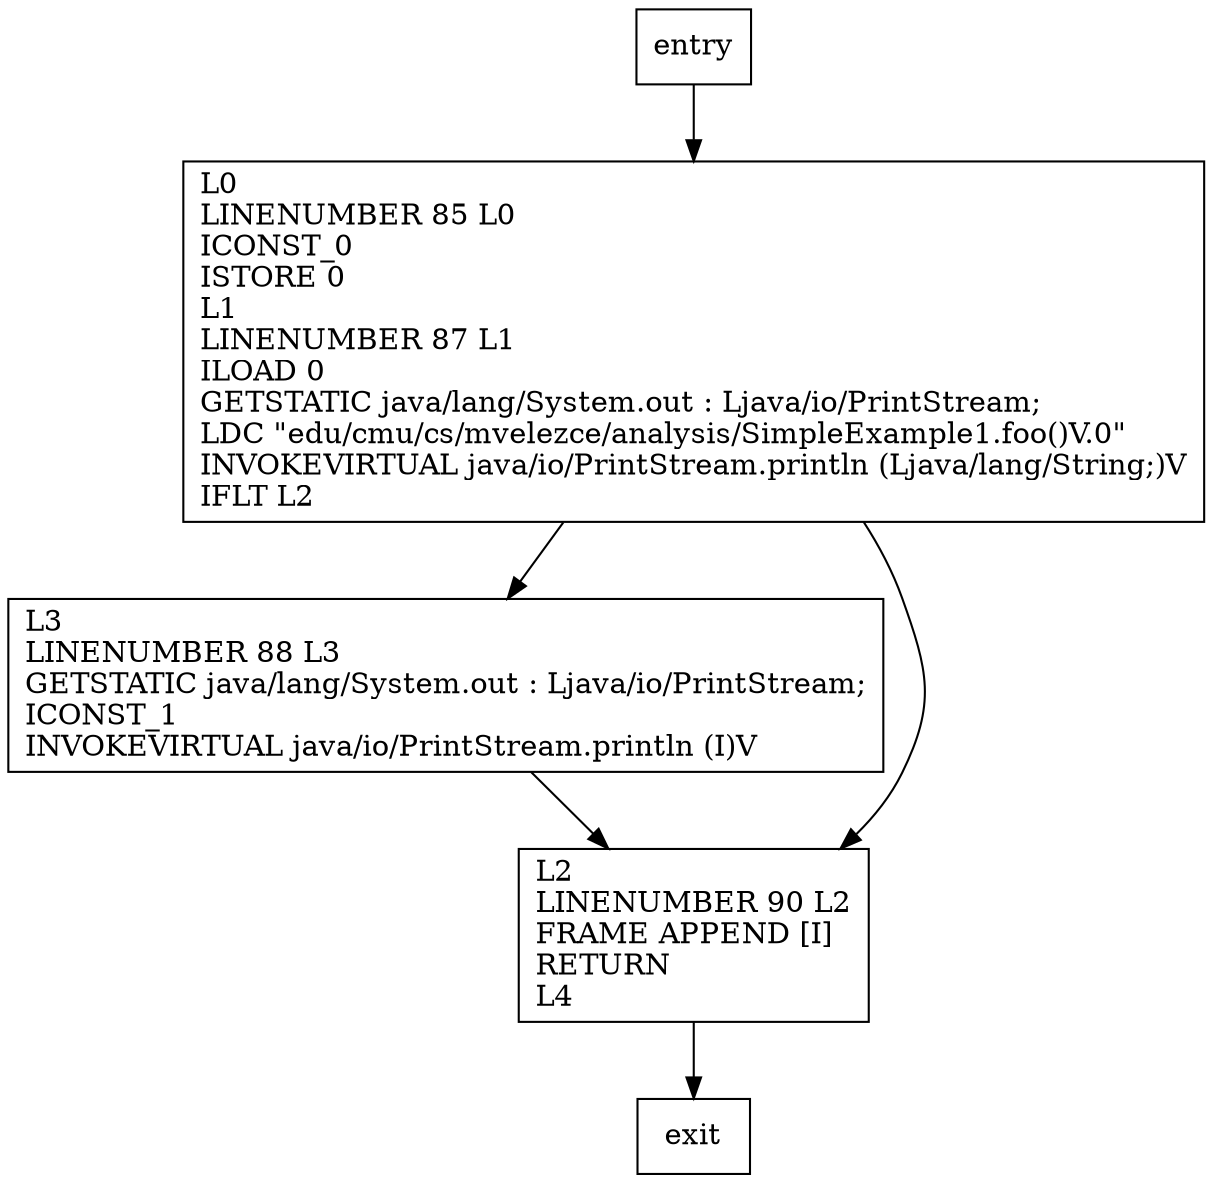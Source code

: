 digraph foo {
node [shape=record];
5933746 [label="L0\lLINENUMBER 85 L0\lICONST_0\lISTORE 0\lL1\lLINENUMBER 87 L1\lILOAD 0\lGETSTATIC java/lang/System.out : Ljava/io/PrintStream;\lLDC \"edu/cmu/cs/mvelezce/analysis/SimpleExample1.foo()V.0\"\lINVOKEVIRTUAL java/io/PrintStream.println (Ljava/lang/String;)V\lIFLT L2\l"];
1062254208 [label="L3\lLINENUMBER 88 L3\lGETSTATIC java/lang/System.out : Ljava/io/PrintStream;\lICONST_1\lINVOKEVIRTUAL java/io/PrintStream.println (I)V\l"];
1423639915 [label="L2\lLINENUMBER 90 L2\lFRAME APPEND [I]\lRETURN\lL4\l"];
entry;
exit;
5933746 -> 1062254208;
5933746 -> 1423639915;
entry -> 5933746;
1062254208 -> 1423639915;
1423639915 -> exit;
}
